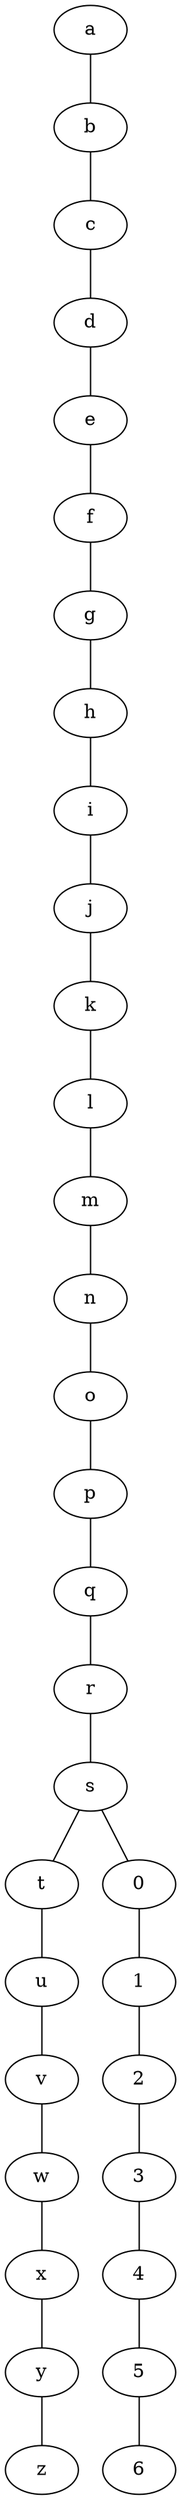 graph G {
    rankdir=TD
    a -- b -- c -- d -- e -- f -- g -- h -- i -- j -- k -- l -- m -- n -- o -- p -- q -- r -- s -- t -- u -- v -- w -- x -- y -- z
    s -- 0 -- 1 -- 2 -- 3 -- 4 -- 5 -- 6
}

